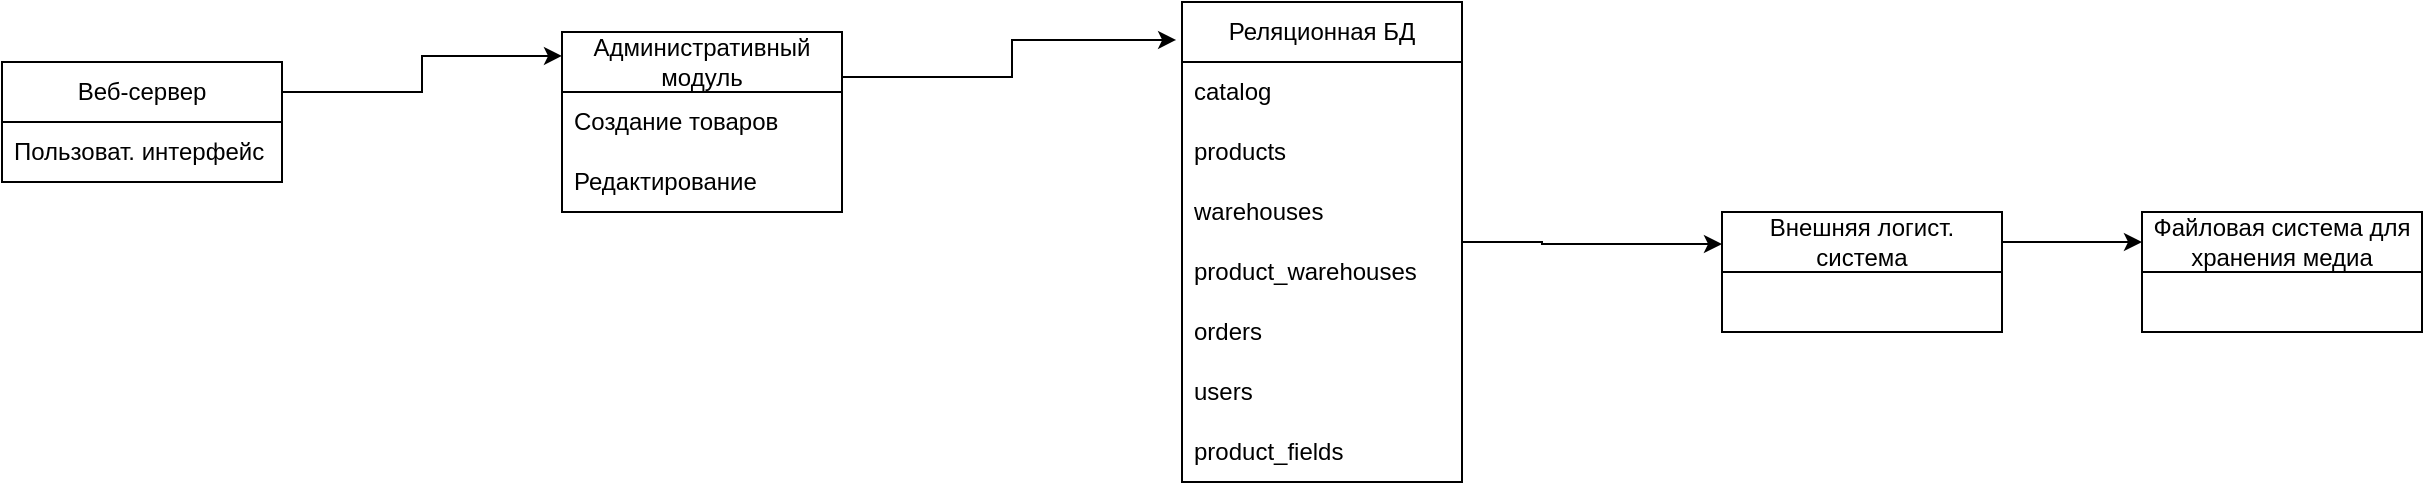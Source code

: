 <mxfile version="24.4.4" type="device">
  <diagram name="Страница — 1" id="IFivswYRrtec0UlhTNHQ">
    <mxGraphModel dx="2074" dy="1134" grid="1" gridSize="10" guides="1" tooltips="1" connect="1" arrows="1" fold="1" page="1" pageScale="1" pageWidth="827" pageHeight="1169" math="0" shadow="0">
      <root>
        <mxCell id="0" />
        <mxCell id="1" parent="0" />
        <mxCell id="SO2m7c4FyRbR2wkYJUQ6-1" value="&lt;div&gt;Веб-сервер&lt;/div&gt;" style="swimlane;fontStyle=0;childLayout=stackLayout;horizontal=1;startSize=30;horizontalStack=0;resizeParent=1;resizeParentMax=0;resizeLast=0;collapsible=1;marginBottom=0;whiteSpace=wrap;html=1;" vertex="1" parent="1">
          <mxGeometry x="140" y="100" width="140" height="60" as="geometry" />
        </mxCell>
        <mxCell id="SO2m7c4FyRbR2wkYJUQ6-10" value="&lt;div&gt;Административный модуль&lt;/div&gt;" style="swimlane;fontStyle=0;childLayout=stackLayout;horizontal=1;startSize=30;horizontalStack=0;resizeParent=1;resizeParentMax=0;resizeLast=0;collapsible=1;marginBottom=0;whiteSpace=wrap;html=1;" vertex="1" parent="1">
          <mxGeometry x="420" y="85" width="140" height="90" as="geometry" />
        </mxCell>
        <mxCell id="SO2m7c4FyRbR2wkYJUQ6-11" value="Создание товаров" style="text;strokeColor=none;fillColor=none;align=left;verticalAlign=middle;spacingLeft=4;spacingRight=4;overflow=hidden;points=[[0,0.5],[1,0.5]];portConstraint=eastwest;rotatable=0;whiteSpace=wrap;html=1;" vertex="1" parent="SO2m7c4FyRbR2wkYJUQ6-10">
          <mxGeometry y="30" width="140" height="30" as="geometry" />
        </mxCell>
        <mxCell id="SO2m7c4FyRbR2wkYJUQ6-12" value="Редактирование" style="text;strokeColor=none;fillColor=none;align=left;verticalAlign=middle;spacingLeft=4;spacingRight=4;overflow=hidden;points=[[0,0.5],[1,0.5]];portConstraint=eastwest;rotatable=0;whiteSpace=wrap;html=1;" vertex="1" parent="SO2m7c4FyRbR2wkYJUQ6-10">
          <mxGeometry y="60" width="140" height="30" as="geometry" />
        </mxCell>
        <mxCell id="SO2m7c4FyRbR2wkYJUQ6-44" value="" style="edgeStyle=orthogonalEdgeStyle;rounded=0;orthogonalLoop=1;jettySize=auto;html=1;entryX=0;entryY=0.25;entryDx=0;entryDy=0;" edge="1" parent="1" source="SO2m7c4FyRbR2wkYJUQ6-15" target="SO2m7c4FyRbR2wkYJUQ6-25">
          <mxGeometry relative="1" as="geometry">
            <mxPoint x="950" y="190" as="targetPoint" />
            <Array as="points">
              <mxPoint x="910" y="190" />
              <mxPoint x="910" y="191" />
            </Array>
          </mxGeometry>
        </mxCell>
        <mxCell id="SO2m7c4FyRbR2wkYJUQ6-15" value="Реляционная БД" style="swimlane;fontStyle=0;childLayout=stackLayout;horizontal=1;startSize=30;horizontalStack=0;resizeParent=1;resizeParentMax=0;resizeLast=0;collapsible=1;marginBottom=0;whiteSpace=wrap;html=1;" vertex="1" parent="1">
          <mxGeometry x="730" y="70" width="140" height="240" as="geometry" />
        </mxCell>
        <mxCell id="SO2m7c4FyRbR2wkYJUQ6-16" value="&lt;div&gt;catalog&lt;/div&gt;" style="text;strokeColor=none;fillColor=none;align=left;verticalAlign=middle;spacingLeft=4;spacingRight=4;overflow=hidden;points=[[0,0.5],[1,0.5]];portConstraint=eastwest;rotatable=0;whiteSpace=wrap;html=1;" vertex="1" parent="SO2m7c4FyRbR2wkYJUQ6-15">
          <mxGeometry y="30" width="140" height="30" as="geometry" />
        </mxCell>
        <mxCell id="SO2m7c4FyRbR2wkYJUQ6-19" value="products" style="text;strokeColor=none;fillColor=none;align=left;verticalAlign=middle;spacingLeft=4;spacingRight=4;overflow=hidden;points=[[0,0.5],[1,0.5]];portConstraint=eastwest;rotatable=0;whiteSpace=wrap;html=1;" vertex="1" parent="SO2m7c4FyRbR2wkYJUQ6-15">
          <mxGeometry y="60" width="140" height="30" as="geometry" />
        </mxCell>
        <mxCell id="SO2m7c4FyRbR2wkYJUQ6-20" value="warehouses" style="text;strokeColor=none;fillColor=none;align=left;verticalAlign=middle;spacingLeft=4;spacingRight=4;overflow=hidden;points=[[0,0.5],[1,0.5]];portConstraint=eastwest;rotatable=0;whiteSpace=wrap;html=1;" vertex="1" parent="SO2m7c4FyRbR2wkYJUQ6-15">
          <mxGeometry y="90" width="140" height="30" as="geometry" />
        </mxCell>
        <mxCell id="SO2m7c4FyRbR2wkYJUQ6-21" value="product_warehouses" style="text;strokeColor=none;fillColor=none;align=left;verticalAlign=middle;spacingLeft=4;spacingRight=4;overflow=hidden;points=[[0,0.5],[1,0.5]];portConstraint=eastwest;rotatable=0;whiteSpace=wrap;html=1;" vertex="1" parent="SO2m7c4FyRbR2wkYJUQ6-15">
          <mxGeometry y="120" width="140" height="30" as="geometry" />
        </mxCell>
        <mxCell id="SO2m7c4FyRbR2wkYJUQ6-22" value="orders" style="text;strokeColor=none;fillColor=none;align=left;verticalAlign=middle;spacingLeft=4;spacingRight=4;overflow=hidden;points=[[0,0.5],[1,0.5]];portConstraint=eastwest;rotatable=0;whiteSpace=wrap;html=1;" vertex="1" parent="SO2m7c4FyRbR2wkYJUQ6-15">
          <mxGeometry y="150" width="140" height="30" as="geometry" />
        </mxCell>
        <mxCell id="SO2m7c4FyRbR2wkYJUQ6-23" value="users" style="text;strokeColor=none;fillColor=none;align=left;verticalAlign=middle;spacingLeft=4;spacingRight=4;overflow=hidden;points=[[0,0.5],[1,0.5]];portConstraint=eastwest;rotatable=0;whiteSpace=wrap;html=1;" vertex="1" parent="SO2m7c4FyRbR2wkYJUQ6-15">
          <mxGeometry y="180" width="140" height="30" as="geometry" />
        </mxCell>
        <mxCell id="SO2m7c4FyRbR2wkYJUQ6-24" value="&lt;div&gt;product_fields&lt;/div&gt;" style="text;strokeColor=none;fillColor=none;align=left;verticalAlign=middle;spacingLeft=4;spacingRight=4;overflow=hidden;points=[[0,0.5],[1,0.5]];portConstraint=eastwest;rotatable=0;whiteSpace=wrap;html=1;" vertex="1" parent="SO2m7c4FyRbR2wkYJUQ6-15">
          <mxGeometry y="210" width="140" height="30" as="geometry" />
        </mxCell>
        <mxCell id="SO2m7c4FyRbR2wkYJUQ6-45" style="edgeStyle=orthogonalEdgeStyle;rounded=0;orthogonalLoop=1;jettySize=auto;html=1;exitX=1;exitY=0.25;exitDx=0;exitDy=0;entryX=0;entryY=0.25;entryDx=0;entryDy=0;" edge="1" parent="1" source="SO2m7c4FyRbR2wkYJUQ6-25" target="SO2m7c4FyRbR2wkYJUQ6-28">
          <mxGeometry relative="1" as="geometry" />
        </mxCell>
        <mxCell id="SO2m7c4FyRbR2wkYJUQ6-25" value="&lt;div&gt;Внешняя логист. система&lt;/div&gt;" style="swimlane;fontStyle=0;childLayout=stackLayout;horizontal=1;startSize=30;horizontalStack=0;resizeParent=1;resizeParentMax=0;resizeLast=0;collapsible=1;marginBottom=0;whiteSpace=wrap;html=1;" vertex="1" parent="1">
          <mxGeometry x="1000" y="175" width="140" height="60" as="geometry" />
        </mxCell>
        <mxCell id="SO2m7c4FyRbR2wkYJUQ6-28" value="Файловая система для хранения медиа" style="swimlane;fontStyle=0;childLayout=stackLayout;horizontal=1;startSize=30;horizontalStack=0;resizeParent=1;resizeParentMax=0;resizeLast=0;collapsible=1;marginBottom=0;whiteSpace=wrap;html=1;" vertex="1" parent="1">
          <mxGeometry x="1210" y="175" width="140" height="60" as="geometry" />
        </mxCell>
        <mxCell id="SO2m7c4FyRbR2wkYJUQ6-2" value="Пользоват. интерфейс" style="text;strokeColor=none;fillColor=none;align=left;verticalAlign=middle;spacingLeft=4;spacingRight=4;overflow=hidden;points=[[0,0.5],[1,0.5]];portConstraint=eastwest;rotatable=0;whiteSpace=wrap;html=1;" vertex="1" parent="1">
          <mxGeometry x="140" y="130" width="140" height="30" as="geometry" />
        </mxCell>
        <mxCell id="SO2m7c4FyRbR2wkYJUQ6-30" style="edgeStyle=orthogonalEdgeStyle;rounded=0;orthogonalLoop=1;jettySize=auto;html=1;exitX=1;exitY=0.25;exitDx=0;exitDy=0;entryX=0;entryY=0.133;entryDx=0;entryDy=0;entryPerimeter=0;" edge="1" parent="1" source="SO2m7c4FyRbR2wkYJUQ6-1" target="SO2m7c4FyRbR2wkYJUQ6-10">
          <mxGeometry relative="1" as="geometry" />
        </mxCell>
        <mxCell id="SO2m7c4FyRbR2wkYJUQ6-34" style="edgeStyle=orthogonalEdgeStyle;rounded=0;orthogonalLoop=1;jettySize=auto;html=1;exitX=1;exitY=0.25;exitDx=0;exitDy=0;entryX=-0.021;entryY=0.079;entryDx=0;entryDy=0;entryPerimeter=0;" edge="1" parent="1" source="SO2m7c4FyRbR2wkYJUQ6-10" target="SO2m7c4FyRbR2wkYJUQ6-15">
          <mxGeometry relative="1" as="geometry" />
        </mxCell>
      </root>
    </mxGraphModel>
  </diagram>
</mxfile>
